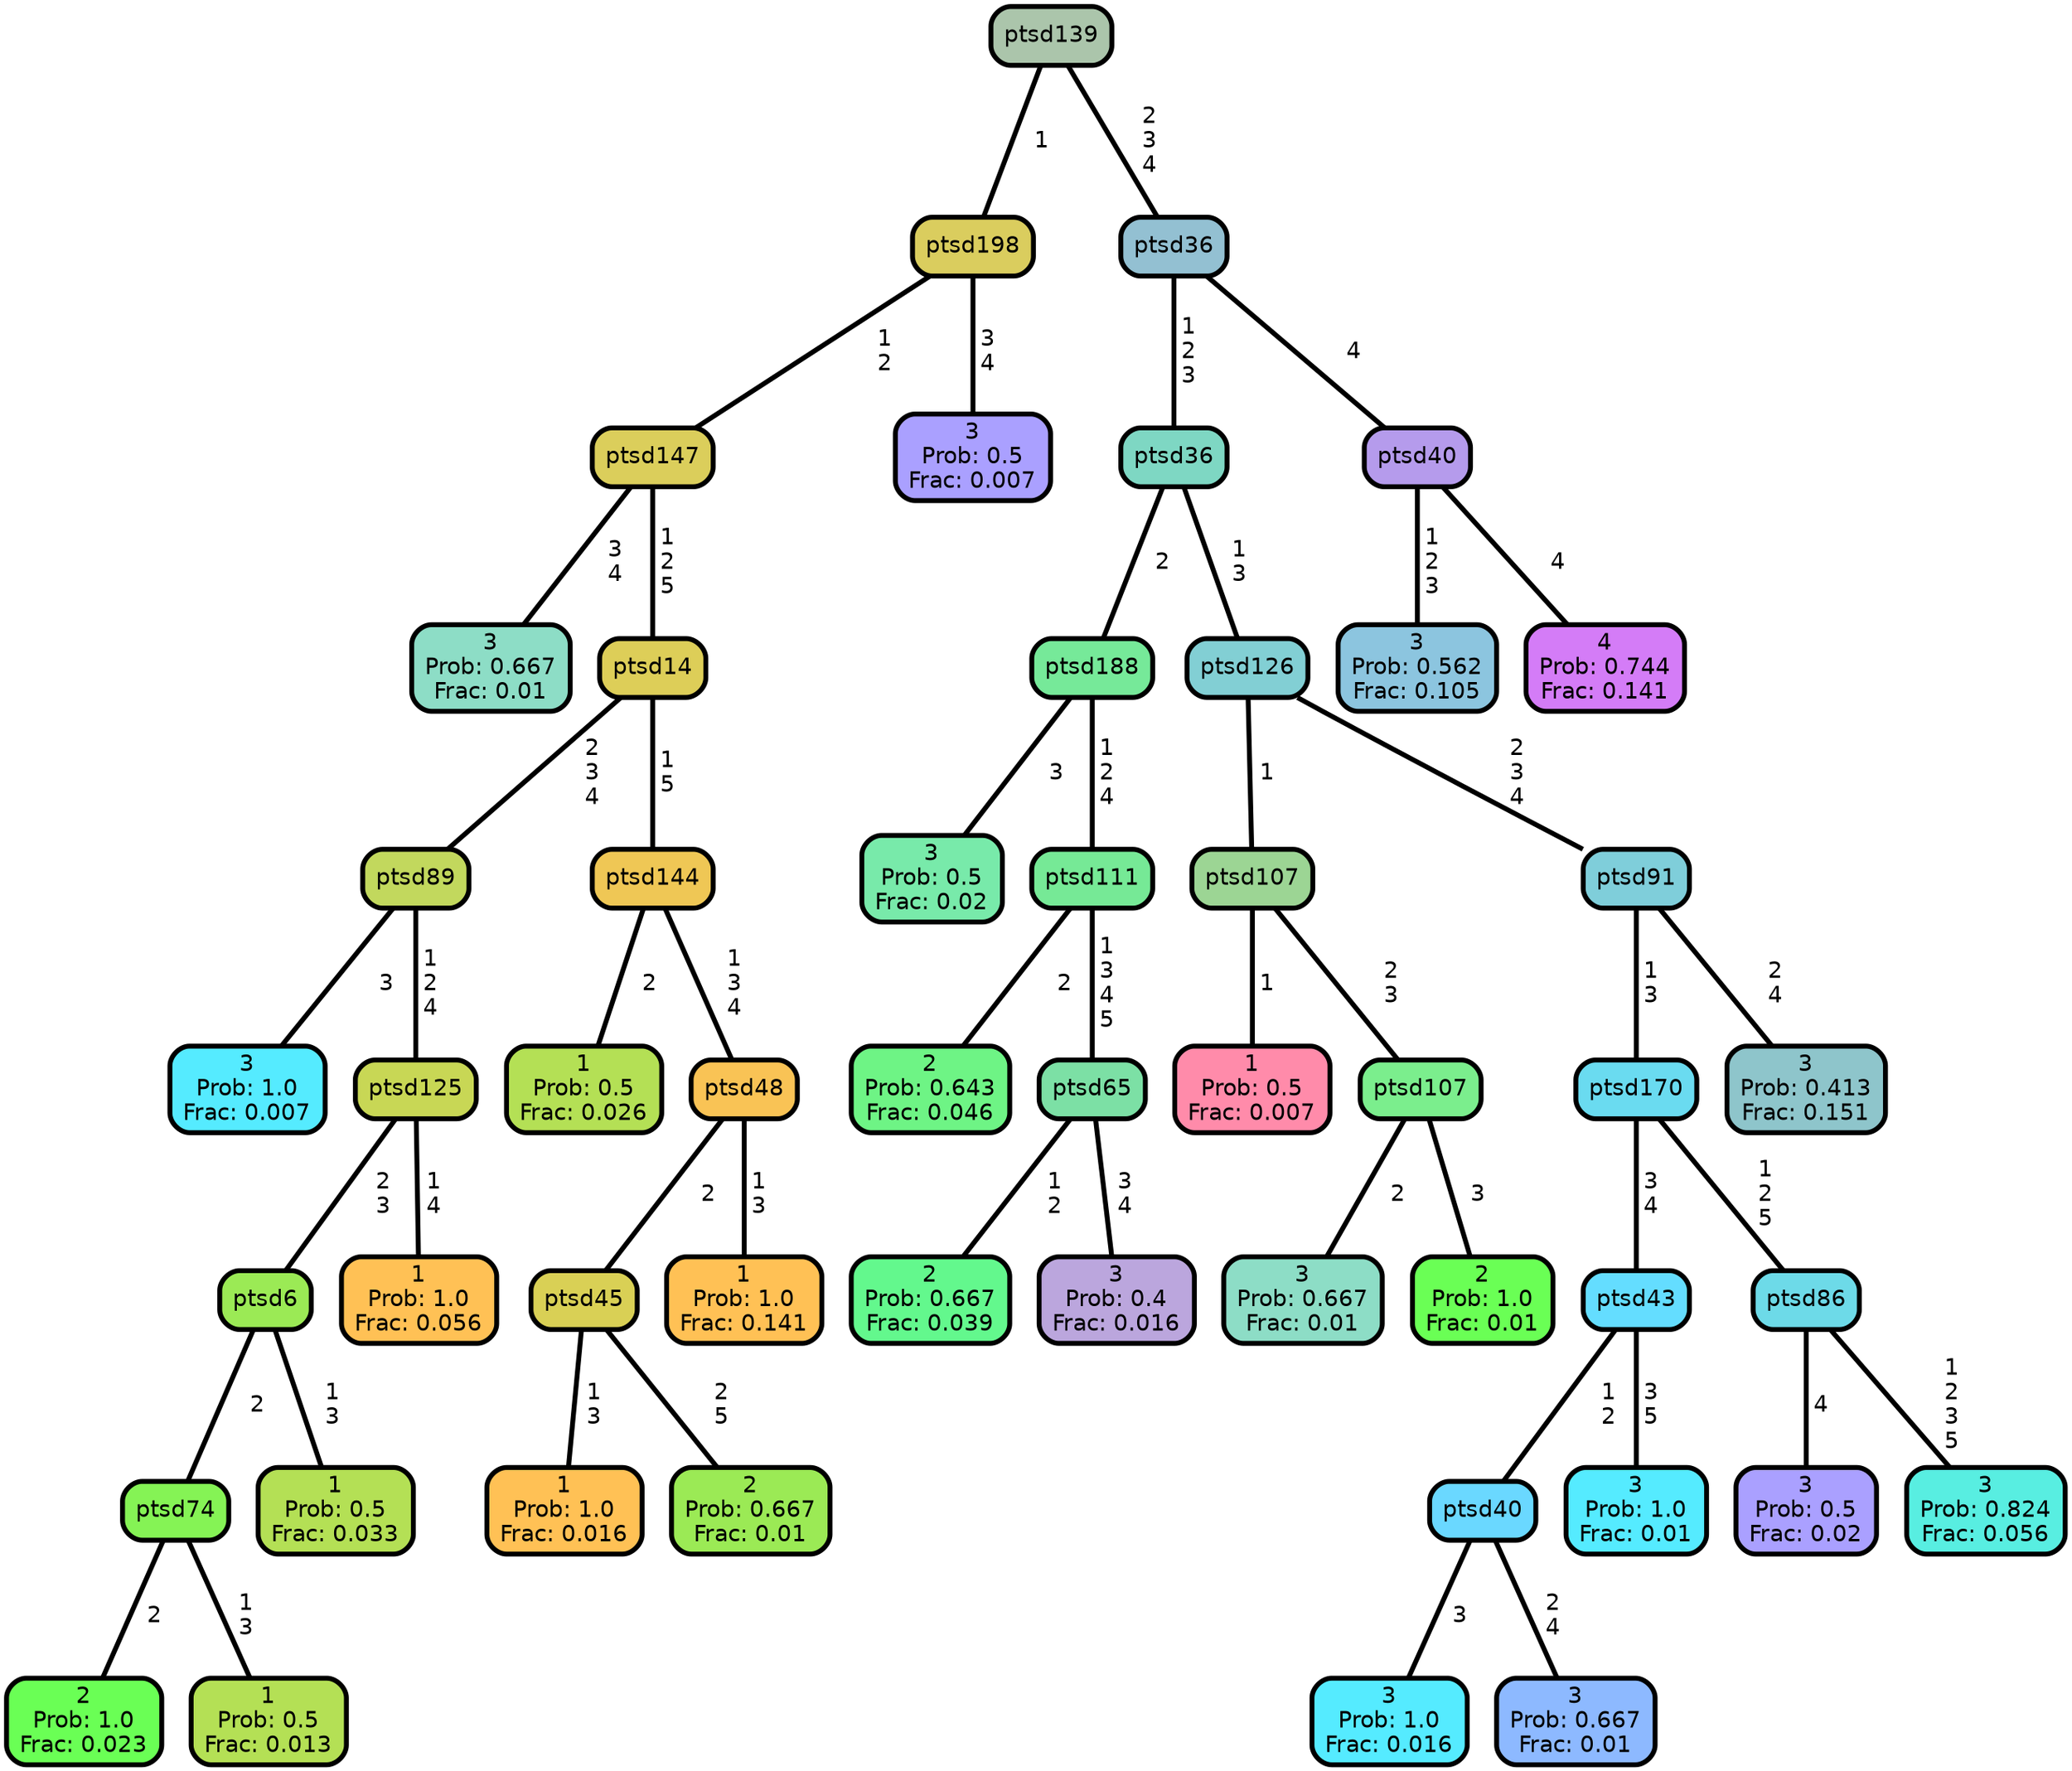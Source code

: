graph Tree {
node [shape=box, style="filled, rounded",color="black",penwidth="3",fontcolor="black",                 fontname=helvetica] ;
graph [ranksep="0 equally", splines=straight,                 bgcolor=transparent, dpi=60] ;
edge [fontname=helvetica, color=black] ;
0 [label="3
Prob: 0.667
Frac: 0.01", fillcolor="#8dddc6"] ;
1 [label="ptsd147",href=".//ptsd147.svg", fillcolor="#dbce5b"] ;
2 [label="3
Prob: 1.0
Frac: 0.007", fillcolor="#55ebff"] ;
3 [label="ptsd89",href=".//ptsd89.svg", fillcolor="#c2d85d"] ;
4 [label="2
Prob: 1.0
Frac: 0.023", fillcolor="#6aff55"] ;
5 [label="ptsd74",href=".//ptsd74.svg", fillcolor="#85f355"] ;
6 [label="1
Prob: 0.5
Frac: 0.013", fillcolor="#b4e055"] ;
7 [label="ptsd6",href=".//ptsd6.svg", fillcolor="#9bea55"] ;
8 [label="1
Prob: 0.5
Frac: 0.033", fillcolor="#b4e055"] ;
9 [label="ptsd125",href=".//ptsd125.svg", fillcolor="#c8d755"] ;
10 [label="1
Prob: 1.0
Frac: 0.056", fillcolor="#ffc155"] ;
11 [label="ptsd14",href=".//ptsd14.svg", fillcolor="#ddce58"] ;
12 [label="1
Prob: 0.5
Frac: 0.026", fillcolor="#b4e055"] ;
13 [label="ptsd144",href=".//ptsd144.svg", fillcolor="#efc755"] ;
14 [label="1
Prob: 1.0
Frac: 0.016", fillcolor="#ffc155"] ;
15 [label="ptsd45",href=".//ptsd45.svg", fillcolor="#d9d055"] ;
16 [label="2
Prob: 0.667
Frac: 0.01", fillcolor="#9bea55"] ;
17 [label="ptsd48",href=".//ptsd48.svg", fillcolor="#f9c355"] ;
18 [label="1
Prob: 1.0
Frac: 0.141", fillcolor="#ffc155"] ;
19 [label="ptsd198",href=".//ptsd198.svg", fillcolor="#dacd5e"] ;
20 [label="3
Prob: 0.5
Frac: 0.007", fillcolor="#aaa0ff"] ;
21 [label="ptsd139",href=".//ptsd139.svg", fillcolor="#abc5ab"] ;
22 [label="3
Prob: 0.5
Frac: 0.02", fillcolor="#78eaaa"] ;
23 [label="ptsd188",href=".//ptsd188.svg", fillcolor="#76e999"] ;
24 [label="2
Prob: 0.643
Frac: 0.046", fillcolor="#6ef485"] ;
25 [label="ptsd111",href=".//ptsd111.svg", fillcolor="#76e996"] ;
26 [label="2
Prob: 0.667
Frac: 0.039", fillcolor="#63f88d"] ;
27 [label="ptsd65",href=".//ptsd65.svg", fillcolor="#7ce0a5"] ;
28 [label="3
Prob: 0.4
Frac: 0.016", fillcolor="#bba6dd"] ;
29 [label="ptsd36",href=".//ptsd36.svg", fillcolor="#7ed7c3"] ;
30 [label="1
Prob: 0.5
Frac: 0.007", fillcolor="#ff8baa"] ;
31 [label="ptsd107",href=".//ptsd107.svg", fillcolor="#9cd594"] ;
32 [label="3
Prob: 0.667
Frac: 0.01", fillcolor="#8dddc6"] ;
33 [label="ptsd107",href=".//ptsd107.svg", fillcolor="#7bee8d"] ;
34 [label="2
Prob: 1.0
Frac: 0.01", fillcolor="#6aff55"] ;
35 [label="ptsd126",href=".//ptsd126.svg", fillcolor="#82cfd4"] ;
36 [label="3
Prob: 1.0
Frac: 0.016", fillcolor="#55ebff"] ;
37 [label="ptsd40",href=".//ptsd40.svg", fillcolor="#6ad8ff"] ;
38 [label="3
Prob: 0.667
Frac: 0.01", fillcolor="#8db9ff"] ;
39 [label="ptsd43",href=".//ptsd43.svg", fillcolor="#64ddff"] ;
40 [label="3
Prob: 1.0
Frac: 0.01", fillcolor="#55ebff"] ;
41 [label="ptsd170",href=".//ptsd170.svg", fillcolor="#6adbf0"] ;
42 [label="3
Prob: 0.5
Frac: 0.02", fillcolor="#aaa0ff"] ;
43 [label="ptsd86",href=".//ptsd86.svg", fillcolor="#6ddae8"] ;
44 [label="3
Prob: 0.824
Frac: 0.056", fillcolor="#58eee1"] ;
45 [label="ptsd91",href=".//ptsd91.svg", fillcolor="#7fceda"] ;
46 [label="3
Prob: 0.413
Frac: 0.151", fillcolor="#8ec5cb"] ;
47 [label="ptsd36",href=".//ptsd36.svg", fillcolor="#93c0d2"] ;
48 [label="3
Prob: 0.562
Frac: 0.105", fillcolor="#8cc5df"] ;
49 [label="ptsd40",href=".//ptsd40.svg", fillcolor="#b59bec"] ;
50 [label="4
Prob: 0.744
Frac: 0.141", fillcolor="#d47cf7"] ;
1 -- 0 [label=" 3\n 4",penwidth=3] ;
1 -- 11 [label=" 1\n 2\n 5",penwidth=3] ;
3 -- 2 [label=" 3",penwidth=3] ;
3 -- 9 [label=" 1\n 2\n 4",penwidth=3] ;
5 -- 4 [label=" 2",penwidth=3] ;
5 -- 6 [label=" 1\n 3",penwidth=3] ;
7 -- 5 [label=" 2",penwidth=3] ;
7 -- 8 [label=" 1\n 3",penwidth=3] ;
9 -- 7 [label=" 2\n 3",penwidth=3] ;
9 -- 10 [label=" 1\n 4",penwidth=3] ;
11 -- 3 [label=" 2\n 3\n 4",penwidth=3] ;
11 -- 13 [label=" 1\n 5",penwidth=3] ;
13 -- 12 [label=" 2",penwidth=3] ;
13 -- 17 [label=" 1\n 3\n 4",penwidth=3] ;
15 -- 14 [label=" 1\n 3",penwidth=3] ;
15 -- 16 [label=" 2\n 5",penwidth=3] ;
17 -- 15 [label=" 2",penwidth=3] ;
17 -- 18 [label=" 1\n 3",penwidth=3] ;
19 -- 1 [label=" 1\n 2",penwidth=3] ;
19 -- 20 [label=" 3\n 4",penwidth=3] ;
21 -- 19 [label=" 1",penwidth=3] ;
21 -- 47 [label=" 2\n 3\n 4",penwidth=3] ;
23 -- 22 [label=" 3",penwidth=3] ;
23 -- 25 [label=" 1\n 2\n 4",penwidth=3] ;
25 -- 24 [label=" 2",penwidth=3] ;
25 -- 27 [label=" 1\n 3\n 4\n 5",penwidth=3] ;
27 -- 26 [label=" 1\n 2",penwidth=3] ;
27 -- 28 [label=" 3\n 4",penwidth=3] ;
29 -- 23 [label=" 2",penwidth=3] ;
29 -- 35 [label=" 1\n 3",penwidth=3] ;
31 -- 30 [label=" 1",penwidth=3] ;
31 -- 33 [label=" 2\n 3",penwidth=3] ;
33 -- 32 [label=" 2",penwidth=3] ;
33 -- 34 [label=" 3",penwidth=3] ;
35 -- 31 [label=" 1",penwidth=3] ;
35 -- 45 [label=" 2\n 3\n 4",penwidth=3] ;
37 -- 36 [label=" 3",penwidth=3] ;
37 -- 38 [label=" 2\n 4",penwidth=3] ;
39 -- 37 [label=" 1\n 2",penwidth=3] ;
39 -- 40 [label=" 3\n 5",penwidth=3] ;
41 -- 39 [label=" 3\n 4",penwidth=3] ;
41 -- 43 [label=" 1\n 2\n 5",penwidth=3] ;
43 -- 42 [label=" 4",penwidth=3] ;
43 -- 44 [label=" 1\n 2\n 3\n 5",penwidth=3] ;
45 -- 41 [label=" 1\n 3",penwidth=3] ;
45 -- 46 [label=" 2\n 4",penwidth=3] ;
47 -- 29 [label=" 1\n 2\n 3",penwidth=3] ;
47 -- 49 [label=" 4",penwidth=3] ;
49 -- 48 [label=" 1\n 2\n 3",penwidth=3] ;
49 -- 50 [label=" 4",penwidth=3] ;
{rank = same;}}